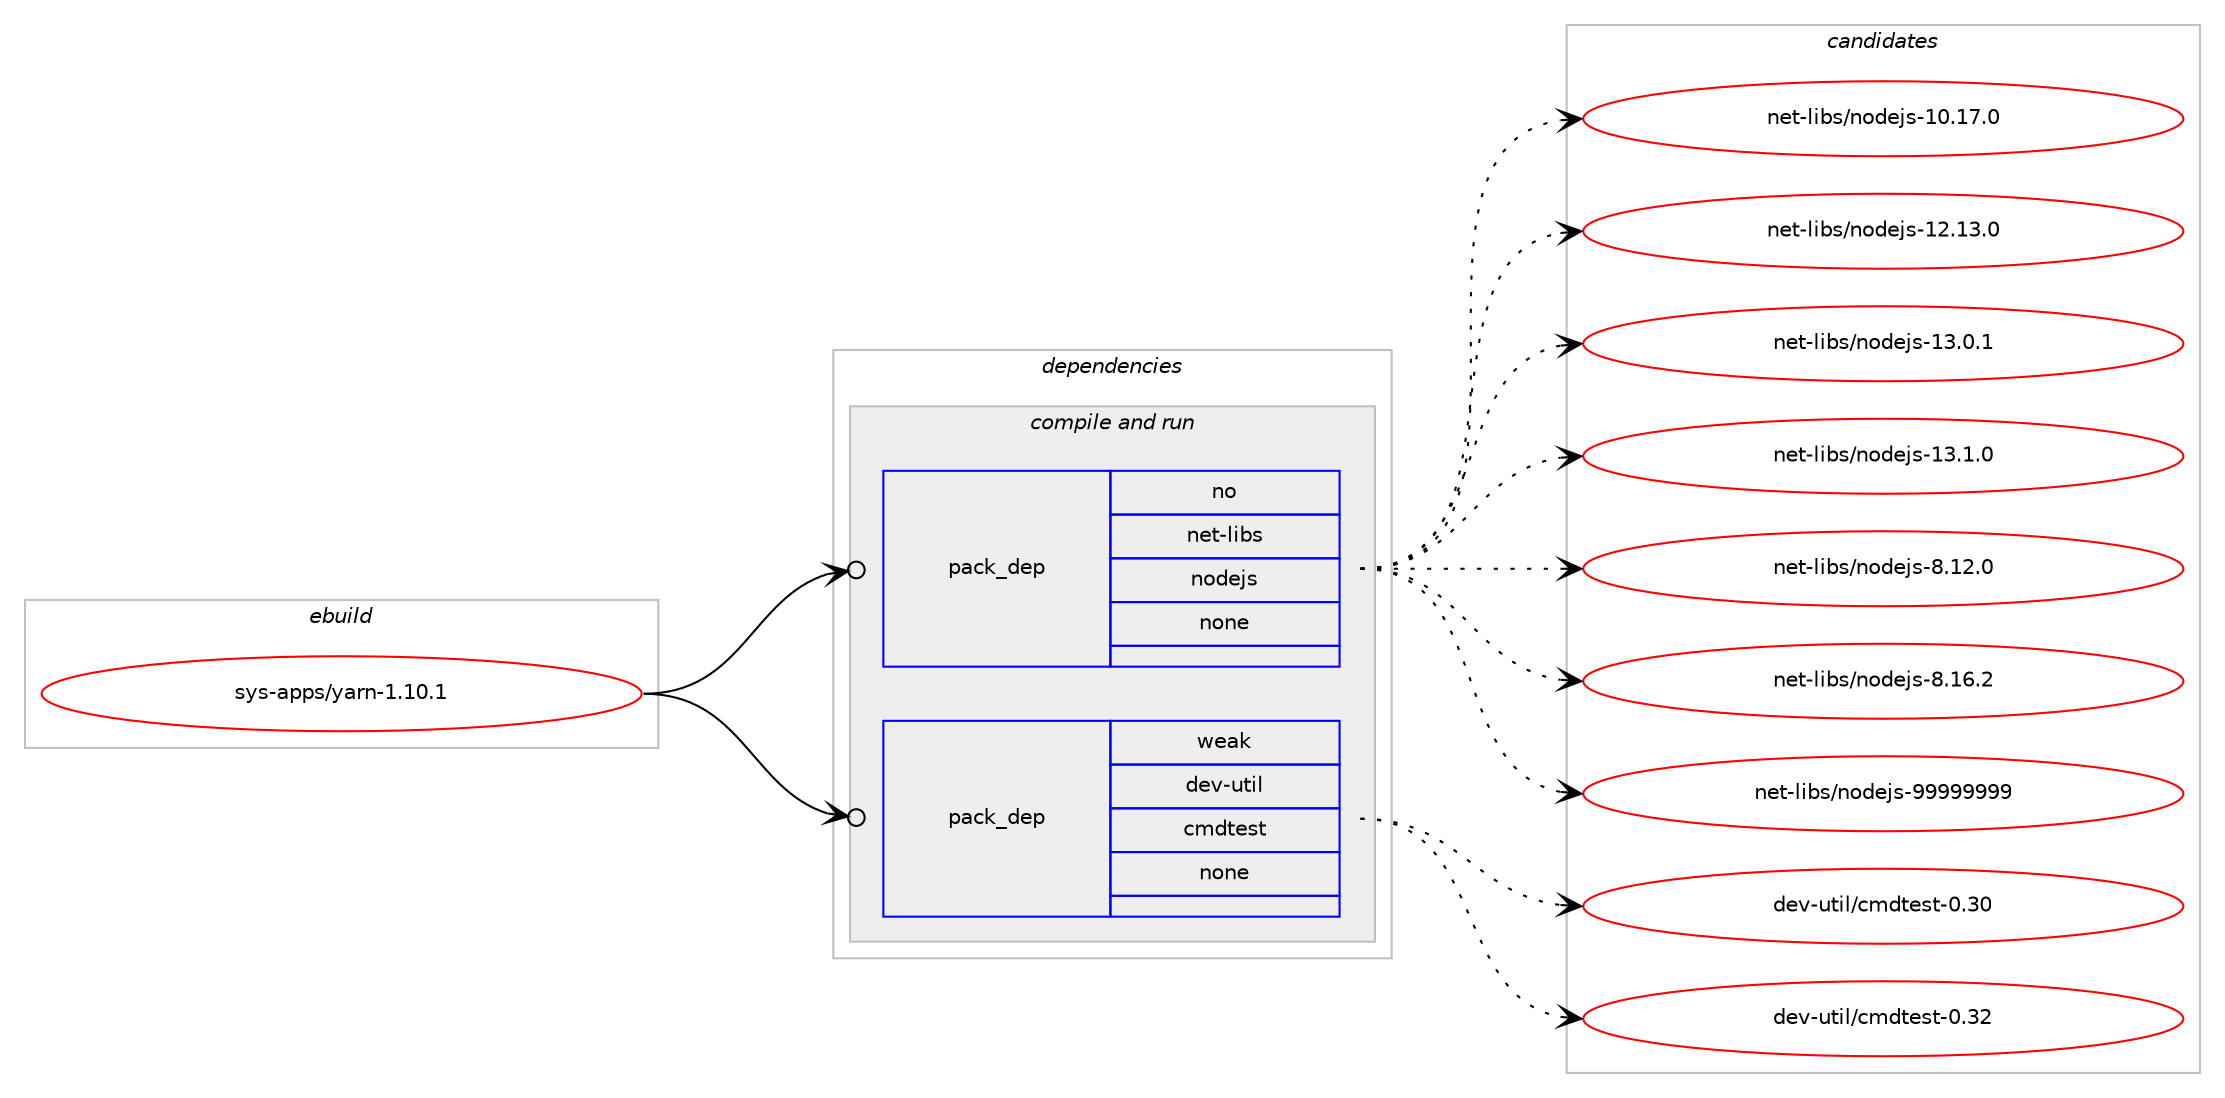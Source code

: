 digraph prolog {

# *************
# Graph options
# *************

newrank=true;
concentrate=true;
compound=true;
graph [rankdir=LR,fontname=Helvetica,fontsize=10,ranksep=1.5];#, ranksep=2.5, nodesep=0.2];
edge  [arrowhead=vee];
node  [fontname=Helvetica,fontsize=10];

# **********
# The ebuild
# **********

subgraph cluster_leftcol {
color=gray;
rank=same;
label=<<i>ebuild</i>>;
id [label="sys-apps/yarn-1.10.1", color=red, width=4, href="../sys-apps/yarn-1.10.1.svg"];
}

# ****************
# The dependencies
# ****************

subgraph cluster_midcol {
color=gray;
label=<<i>dependencies</i>>;
subgraph cluster_compile {
fillcolor="#eeeeee";
style=filled;
label=<<i>compile</i>>;
}
subgraph cluster_compileandrun {
fillcolor="#eeeeee";
style=filled;
label=<<i>compile and run</i>>;
subgraph pack651939 {
dependency879208 [label=<<TABLE BORDER="0" CELLBORDER="1" CELLSPACING="0" CELLPADDING="4" WIDTH="220"><TR><TD ROWSPAN="6" CELLPADDING="30">pack_dep</TD></TR><TR><TD WIDTH="110">no</TD></TR><TR><TD>net-libs</TD></TR><TR><TD>nodejs</TD></TR><TR><TD>none</TD></TR><TR><TD></TD></TR></TABLE>>, shape=none, color=blue];
}
id:e -> dependency879208:w [weight=20,style="solid",arrowhead="odotvee"];
subgraph pack651940 {
dependency879209 [label=<<TABLE BORDER="0" CELLBORDER="1" CELLSPACING="0" CELLPADDING="4" WIDTH="220"><TR><TD ROWSPAN="6" CELLPADDING="30">pack_dep</TD></TR><TR><TD WIDTH="110">weak</TD></TR><TR><TD>dev-util</TD></TR><TR><TD>cmdtest</TD></TR><TR><TD>none</TD></TR><TR><TD></TD></TR></TABLE>>, shape=none, color=blue];
}
id:e -> dependency879209:w [weight=20,style="solid",arrowhead="odotvee"];
}
subgraph cluster_run {
fillcolor="#eeeeee";
style=filled;
label=<<i>run</i>>;
}
}

# **************
# The candidates
# **************

subgraph cluster_choices {
rank=same;
color=gray;
label=<<i>candidates</i>>;

subgraph choice651939 {
color=black;
nodesep=1;
choice1101011164510810598115471101111001011061154549484649554648 [label="net-libs/nodejs-10.17.0", color=red, width=4,href="../net-libs/nodejs-10.17.0.svg"];
choice1101011164510810598115471101111001011061154549504649514648 [label="net-libs/nodejs-12.13.0", color=red, width=4,href="../net-libs/nodejs-12.13.0.svg"];
choice11010111645108105981154711011110010110611545495146484649 [label="net-libs/nodejs-13.0.1", color=red, width=4,href="../net-libs/nodejs-13.0.1.svg"];
choice11010111645108105981154711011110010110611545495146494648 [label="net-libs/nodejs-13.1.0", color=red, width=4,href="../net-libs/nodejs-13.1.0.svg"];
choice11010111645108105981154711011110010110611545564649504648 [label="net-libs/nodejs-8.12.0", color=red, width=4,href="../net-libs/nodejs-8.12.0.svg"];
choice11010111645108105981154711011110010110611545564649544650 [label="net-libs/nodejs-8.16.2", color=red, width=4,href="../net-libs/nodejs-8.16.2.svg"];
choice110101116451081059811547110111100101106115455757575757575757 [label="net-libs/nodejs-99999999", color=red, width=4,href="../net-libs/nodejs-99999999.svg"];
dependency879208:e -> choice1101011164510810598115471101111001011061154549484649554648:w [style=dotted,weight="100"];
dependency879208:e -> choice1101011164510810598115471101111001011061154549504649514648:w [style=dotted,weight="100"];
dependency879208:e -> choice11010111645108105981154711011110010110611545495146484649:w [style=dotted,weight="100"];
dependency879208:e -> choice11010111645108105981154711011110010110611545495146494648:w [style=dotted,weight="100"];
dependency879208:e -> choice11010111645108105981154711011110010110611545564649504648:w [style=dotted,weight="100"];
dependency879208:e -> choice11010111645108105981154711011110010110611545564649544650:w [style=dotted,weight="100"];
dependency879208:e -> choice110101116451081059811547110111100101106115455757575757575757:w [style=dotted,weight="100"];
}
subgraph choice651940 {
color=black;
nodesep=1;
choice1001011184511711610510847991091001161011151164548465148 [label="dev-util/cmdtest-0.30", color=red, width=4,href="../dev-util/cmdtest-0.30.svg"];
choice1001011184511711610510847991091001161011151164548465150 [label="dev-util/cmdtest-0.32", color=red, width=4,href="../dev-util/cmdtest-0.32.svg"];
dependency879209:e -> choice1001011184511711610510847991091001161011151164548465148:w [style=dotted,weight="100"];
dependency879209:e -> choice1001011184511711610510847991091001161011151164548465150:w [style=dotted,weight="100"];
}
}

}
